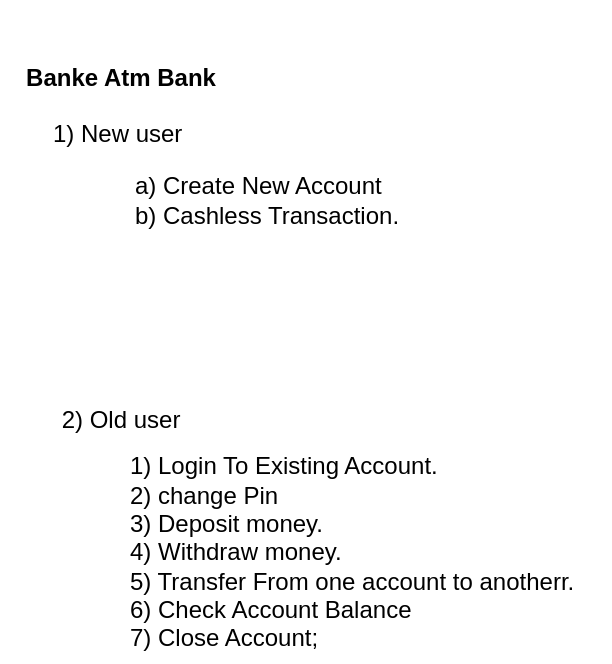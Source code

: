 <mxfile version="24.2.5" type="device">
  <diagram name="Page-1" id="bNnXlrne2ry6vLi_Lvbz">
    <mxGraphModel dx="270" dy="500" grid="1" gridSize="11" guides="1" tooltips="1" connect="1" arrows="1" fold="1" page="1" pageScale="1" pageWidth="850" pageHeight="1100" math="0" shadow="0">
      <root>
        <mxCell id="0" />
        <mxCell id="1" parent="0" />
        <mxCell id="Hscxd5MFIAgjYMTBuhCe-1" value="&lt;h1&gt;&lt;font style=&quot;font-size: 12px;&quot;&gt;Banke Atm Bank&lt;/font&gt;&lt;/h1&gt;" style="text;html=1;align=center;verticalAlign=middle;resizable=0;points=[];autosize=1;strokeColor=none;fillColor=none;strokeWidth=7;" vertex="1" parent="1">
          <mxGeometry x="120" y="60" width="120" height="70" as="geometry" />
        </mxCell>
        <mxCell id="Hscxd5MFIAgjYMTBuhCe-3" value="1) New user&amp;nbsp;" style="text;html=1;align=center;verticalAlign=middle;resizable=0;points=[];autosize=1;strokeColor=none;fillColor=none;" vertex="1" parent="1">
          <mxGeometry x="136" y="110" width="88" height="33" as="geometry" />
        </mxCell>
        <mxCell id="Hscxd5MFIAgjYMTBuhCe-4" value="2) Old user" style="text;html=1;align=center;verticalAlign=middle;resizable=0;points=[];autosize=1;strokeColor=none;fillColor=none;" vertex="1" parent="1">
          <mxGeometry x="135.5" y="253" width="88" height="33" as="geometry" />
        </mxCell>
        <mxCell id="Hscxd5MFIAgjYMTBuhCe-10" value="&lt;div style=&quot;text-align: left;&quot;&gt;&lt;span style=&quot;background-color: initial;&quot;&gt;a) Create New Account&lt;/span&gt;&lt;/div&gt;&lt;div style=&quot;text-align: left;&quot;&gt;b) Cashless Transaction.&lt;br&gt;&lt;/div&gt;" style="text;html=1;align=center;verticalAlign=middle;resizable=0;points=[];autosize=1;strokeColor=none;fillColor=none;" vertex="1" parent="1">
          <mxGeometry x="176" y="138" width="154" height="44" as="geometry" />
        </mxCell>
        <mxCell id="Hscxd5MFIAgjYMTBuhCe-12" value="1) Login To Existing Account.&lt;div&gt;2) change Pin&lt;/div&gt;&lt;div&gt;3) Deposit money.&lt;/div&gt;&lt;div&gt;4) Withdraw money.&lt;/div&gt;&lt;div&gt;5) Transfer From one account to anotherr.&lt;/div&gt;&lt;div&gt;6) Check Account Balance&lt;/div&gt;&lt;div&gt;7) Close Account;&lt;/div&gt;" style="text;html=1;align=left;verticalAlign=middle;resizable=0;points=[];autosize=1;strokeColor=none;fillColor=none;" vertex="1" parent="1">
          <mxGeometry x="183" y="281" width="242" height="110" as="geometry" />
        </mxCell>
      </root>
    </mxGraphModel>
  </diagram>
</mxfile>
